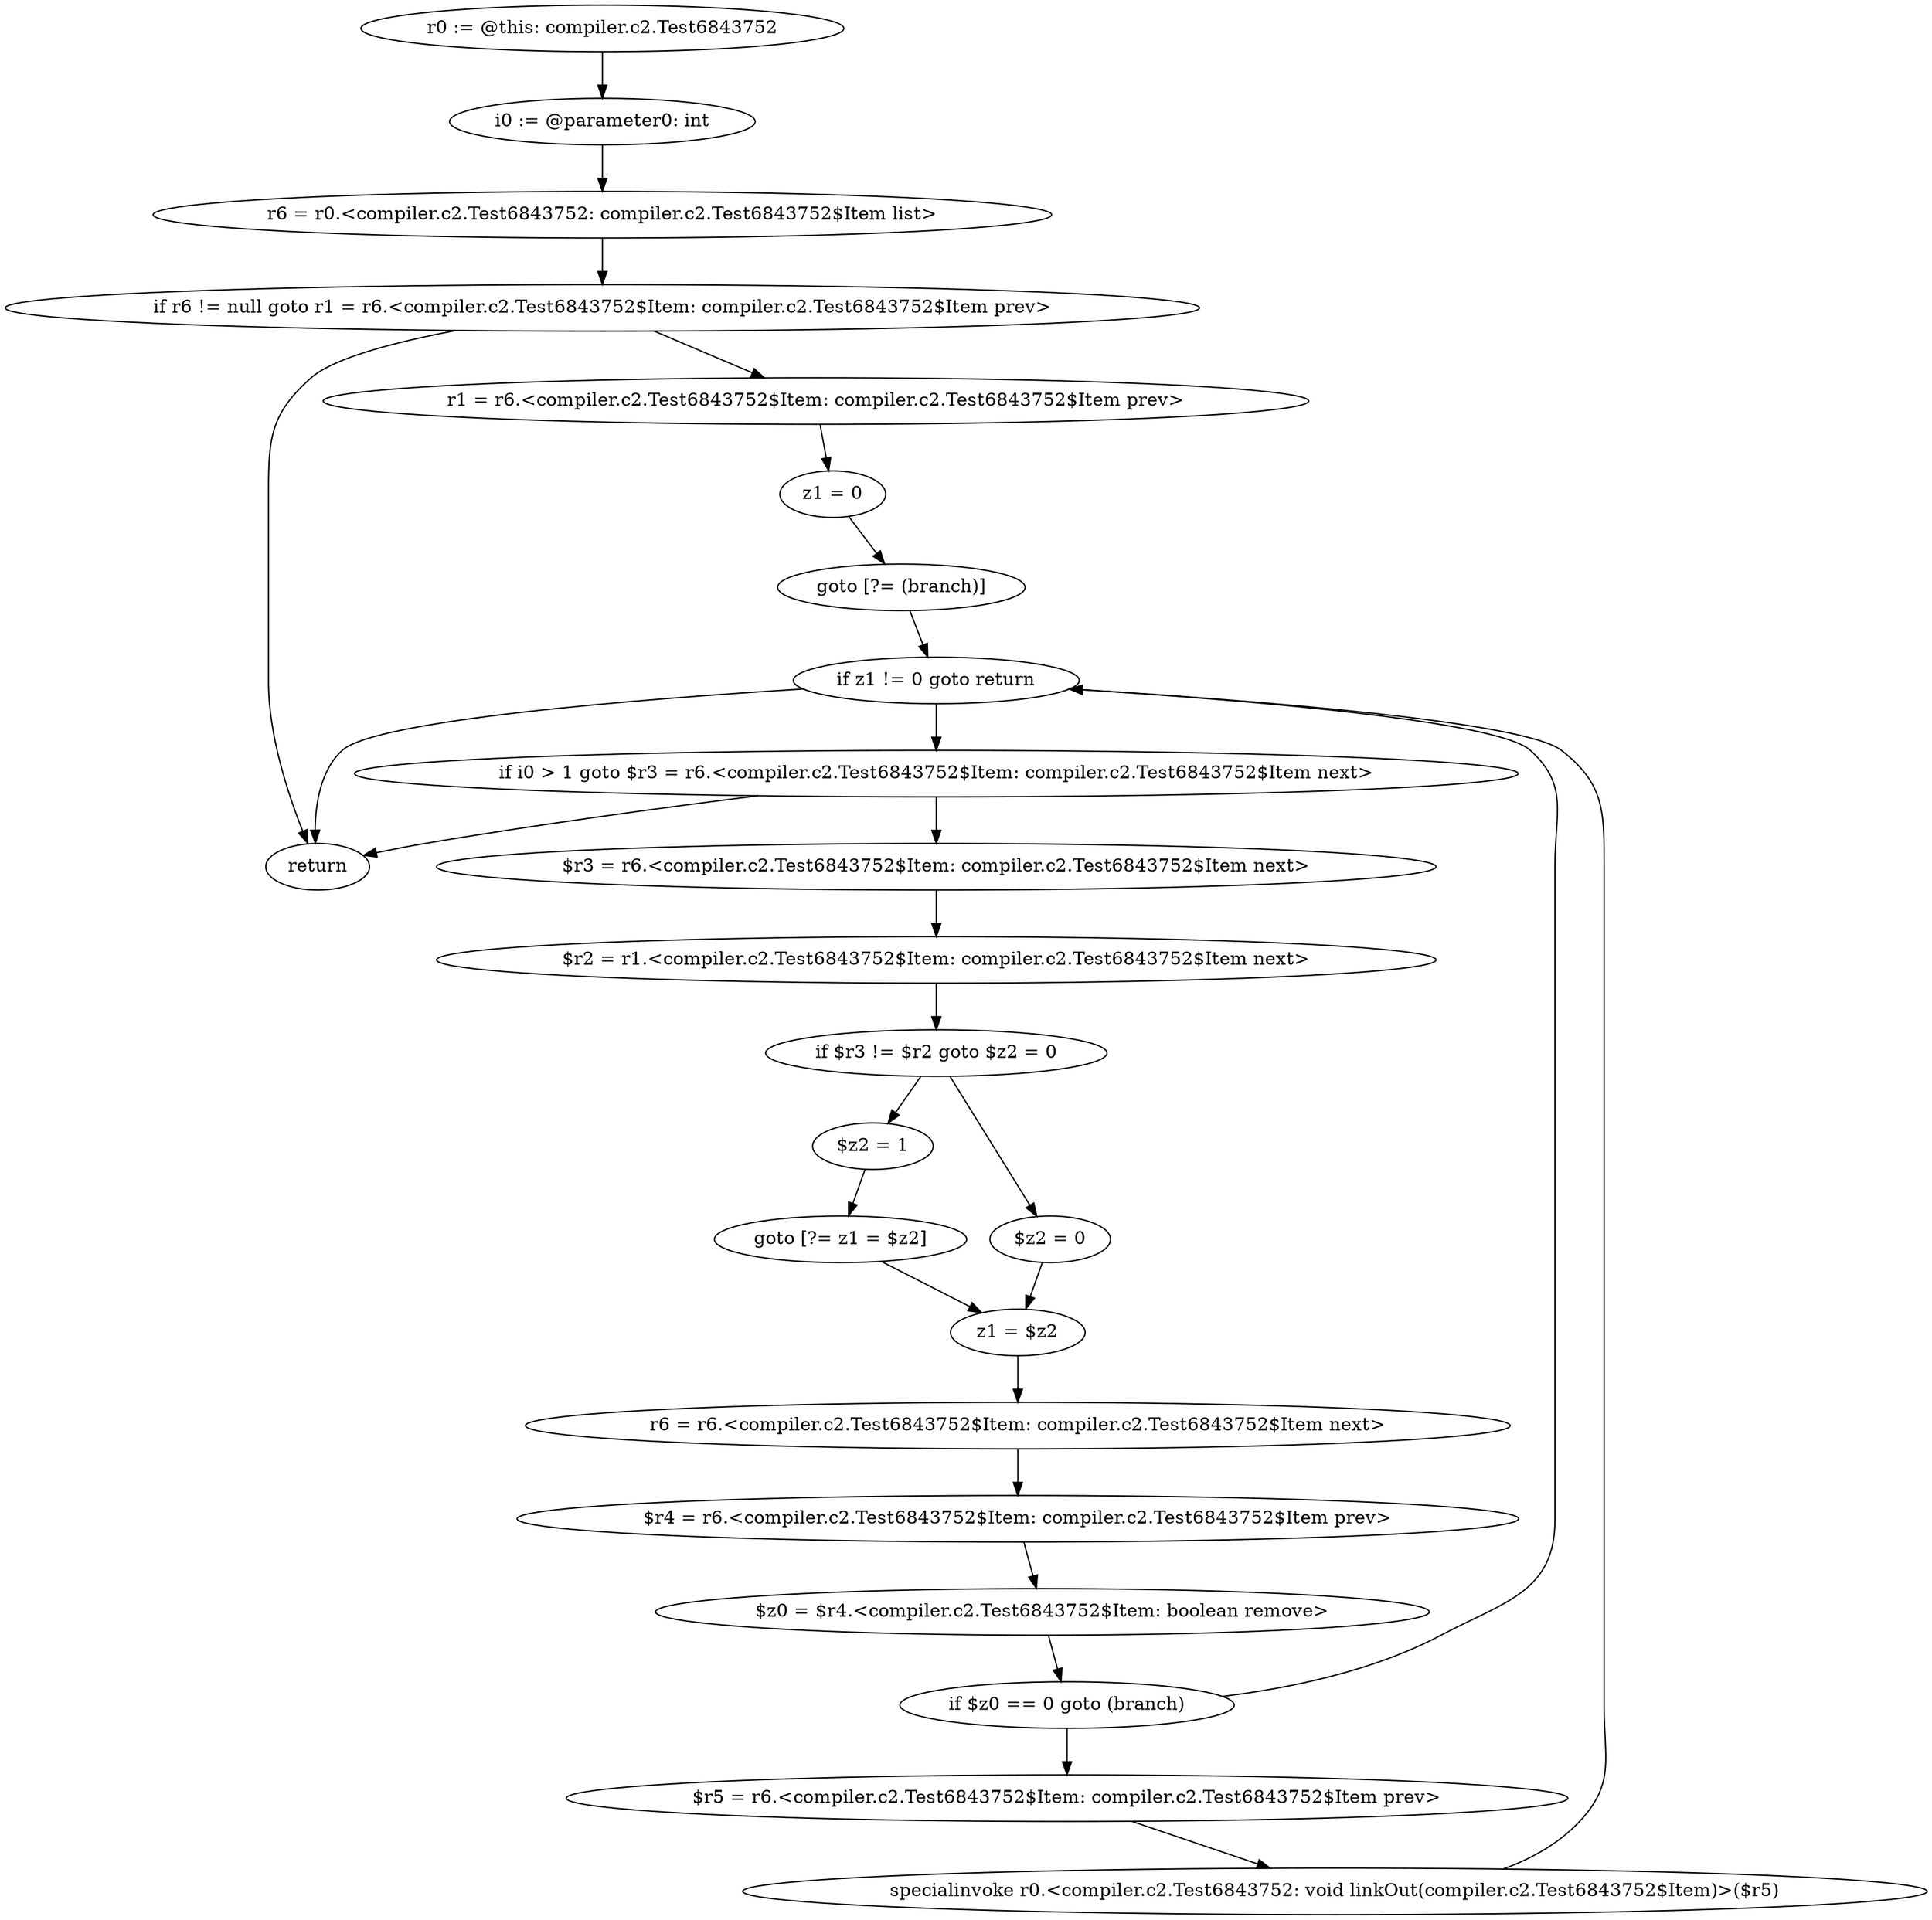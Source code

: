 digraph "unitGraph" {
    "r0 := @this: compiler.c2.Test6843752"
    "i0 := @parameter0: int"
    "r6 = r0.<compiler.c2.Test6843752: compiler.c2.Test6843752$Item list>"
    "if r6 != null goto r1 = r6.<compiler.c2.Test6843752$Item: compiler.c2.Test6843752$Item prev>"
    "return"
    "r1 = r6.<compiler.c2.Test6843752$Item: compiler.c2.Test6843752$Item prev>"
    "z1 = 0"
    "goto [?= (branch)]"
    "$r3 = r6.<compiler.c2.Test6843752$Item: compiler.c2.Test6843752$Item next>"
    "$r2 = r1.<compiler.c2.Test6843752$Item: compiler.c2.Test6843752$Item next>"
    "if $r3 != $r2 goto $z2 = 0"
    "$z2 = 1"
    "goto [?= z1 = $z2]"
    "$z2 = 0"
    "z1 = $z2"
    "r6 = r6.<compiler.c2.Test6843752$Item: compiler.c2.Test6843752$Item next>"
    "$r4 = r6.<compiler.c2.Test6843752$Item: compiler.c2.Test6843752$Item prev>"
    "$z0 = $r4.<compiler.c2.Test6843752$Item: boolean remove>"
    "if $z0 == 0 goto (branch)"
    "$r5 = r6.<compiler.c2.Test6843752$Item: compiler.c2.Test6843752$Item prev>"
    "specialinvoke r0.<compiler.c2.Test6843752: void linkOut(compiler.c2.Test6843752$Item)>($r5)"
    "if z1 != 0 goto return"
    "if i0 > 1 goto $r3 = r6.<compiler.c2.Test6843752$Item: compiler.c2.Test6843752$Item next>"
    "r0 := @this: compiler.c2.Test6843752"->"i0 := @parameter0: int";
    "i0 := @parameter0: int"->"r6 = r0.<compiler.c2.Test6843752: compiler.c2.Test6843752$Item list>";
    "r6 = r0.<compiler.c2.Test6843752: compiler.c2.Test6843752$Item list>"->"if r6 != null goto r1 = r6.<compiler.c2.Test6843752$Item: compiler.c2.Test6843752$Item prev>";
    "if r6 != null goto r1 = r6.<compiler.c2.Test6843752$Item: compiler.c2.Test6843752$Item prev>"->"return";
    "if r6 != null goto r1 = r6.<compiler.c2.Test6843752$Item: compiler.c2.Test6843752$Item prev>"->"r1 = r6.<compiler.c2.Test6843752$Item: compiler.c2.Test6843752$Item prev>";
    "r1 = r6.<compiler.c2.Test6843752$Item: compiler.c2.Test6843752$Item prev>"->"z1 = 0";
    "z1 = 0"->"goto [?= (branch)]";
    "goto [?= (branch)]"->"if z1 != 0 goto return";
    "$r3 = r6.<compiler.c2.Test6843752$Item: compiler.c2.Test6843752$Item next>"->"$r2 = r1.<compiler.c2.Test6843752$Item: compiler.c2.Test6843752$Item next>";
    "$r2 = r1.<compiler.c2.Test6843752$Item: compiler.c2.Test6843752$Item next>"->"if $r3 != $r2 goto $z2 = 0";
    "if $r3 != $r2 goto $z2 = 0"->"$z2 = 1";
    "if $r3 != $r2 goto $z2 = 0"->"$z2 = 0";
    "$z2 = 1"->"goto [?= z1 = $z2]";
    "goto [?= z1 = $z2]"->"z1 = $z2";
    "$z2 = 0"->"z1 = $z2";
    "z1 = $z2"->"r6 = r6.<compiler.c2.Test6843752$Item: compiler.c2.Test6843752$Item next>";
    "r6 = r6.<compiler.c2.Test6843752$Item: compiler.c2.Test6843752$Item next>"->"$r4 = r6.<compiler.c2.Test6843752$Item: compiler.c2.Test6843752$Item prev>";
    "$r4 = r6.<compiler.c2.Test6843752$Item: compiler.c2.Test6843752$Item prev>"->"$z0 = $r4.<compiler.c2.Test6843752$Item: boolean remove>";
    "$z0 = $r4.<compiler.c2.Test6843752$Item: boolean remove>"->"if $z0 == 0 goto (branch)";
    "if $z0 == 0 goto (branch)"->"$r5 = r6.<compiler.c2.Test6843752$Item: compiler.c2.Test6843752$Item prev>";
    "if $z0 == 0 goto (branch)"->"if z1 != 0 goto return";
    "$r5 = r6.<compiler.c2.Test6843752$Item: compiler.c2.Test6843752$Item prev>"->"specialinvoke r0.<compiler.c2.Test6843752: void linkOut(compiler.c2.Test6843752$Item)>($r5)";
    "specialinvoke r0.<compiler.c2.Test6843752: void linkOut(compiler.c2.Test6843752$Item)>($r5)"->"if z1 != 0 goto return";
    "if z1 != 0 goto return"->"if i0 > 1 goto $r3 = r6.<compiler.c2.Test6843752$Item: compiler.c2.Test6843752$Item next>";
    "if z1 != 0 goto return"->"return";
    "if i0 > 1 goto $r3 = r6.<compiler.c2.Test6843752$Item: compiler.c2.Test6843752$Item next>"->"return";
    "if i0 > 1 goto $r3 = r6.<compiler.c2.Test6843752$Item: compiler.c2.Test6843752$Item next>"->"$r3 = r6.<compiler.c2.Test6843752$Item: compiler.c2.Test6843752$Item next>";
}
